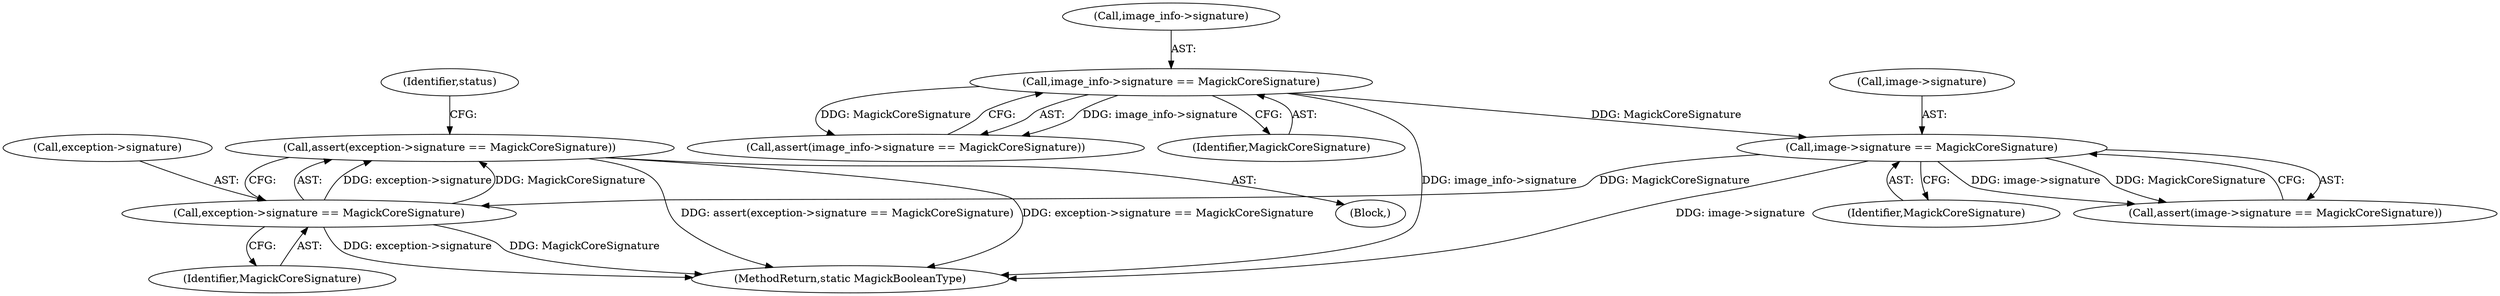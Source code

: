 digraph "0_ImageMagick_4cc6ec8a4197d4c008577127736bf7985d632323@API" {
"1000191" [label="(Call,assert(exception->signature == MagickCoreSignature))"];
"1000192" [label="(Call,exception->signature == MagickCoreSignature)"];
"1000165" [label="(Call,image->signature == MagickCoreSignature)"];
"1000153" [label="(Call,image_info->signature == MagickCoreSignature)"];
"1000169" [label="(Identifier,MagickCoreSignature)"];
"1000193" [label="(Call,exception->signature)"];
"1000152" [label="(Call,assert(image_info->signature == MagickCoreSignature))"];
"1002573" [label="(MethodReturn,static MagickBooleanType)"];
"1000191" [label="(Call,assert(exception->signature == MagickCoreSignature))"];
"1000164" [label="(Call,assert(image->signature == MagickCoreSignature))"];
"1000154" [label="(Call,image_info->signature)"];
"1000129" [label="(Block,)"];
"1000198" [label="(Identifier,status)"];
"1000166" [label="(Call,image->signature)"];
"1000165" [label="(Call,image->signature == MagickCoreSignature)"];
"1000157" [label="(Identifier,MagickCoreSignature)"];
"1000153" [label="(Call,image_info->signature == MagickCoreSignature)"];
"1000192" [label="(Call,exception->signature == MagickCoreSignature)"];
"1000196" [label="(Identifier,MagickCoreSignature)"];
"1000191" -> "1000129"  [label="AST: "];
"1000191" -> "1000192"  [label="CFG: "];
"1000192" -> "1000191"  [label="AST: "];
"1000198" -> "1000191"  [label="CFG: "];
"1000191" -> "1002573"  [label="DDG: assert(exception->signature == MagickCoreSignature)"];
"1000191" -> "1002573"  [label="DDG: exception->signature == MagickCoreSignature"];
"1000192" -> "1000191"  [label="DDG: exception->signature"];
"1000192" -> "1000191"  [label="DDG: MagickCoreSignature"];
"1000192" -> "1000196"  [label="CFG: "];
"1000193" -> "1000192"  [label="AST: "];
"1000196" -> "1000192"  [label="AST: "];
"1000192" -> "1002573"  [label="DDG: exception->signature"];
"1000192" -> "1002573"  [label="DDG: MagickCoreSignature"];
"1000165" -> "1000192"  [label="DDG: MagickCoreSignature"];
"1000165" -> "1000164"  [label="AST: "];
"1000165" -> "1000169"  [label="CFG: "];
"1000166" -> "1000165"  [label="AST: "];
"1000169" -> "1000165"  [label="AST: "];
"1000164" -> "1000165"  [label="CFG: "];
"1000165" -> "1002573"  [label="DDG: image->signature"];
"1000165" -> "1000164"  [label="DDG: image->signature"];
"1000165" -> "1000164"  [label="DDG: MagickCoreSignature"];
"1000153" -> "1000165"  [label="DDG: MagickCoreSignature"];
"1000153" -> "1000152"  [label="AST: "];
"1000153" -> "1000157"  [label="CFG: "];
"1000154" -> "1000153"  [label="AST: "];
"1000157" -> "1000153"  [label="AST: "];
"1000152" -> "1000153"  [label="CFG: "];
"1000153" -> "1002573"  [label="DDG: image_info->signature"];
"1000153" -> "1000152"  [label="DDG: image_info->signature"];
"1000153" -> "1000152"  [label="DDG: MagickCoreSignature"];
}
